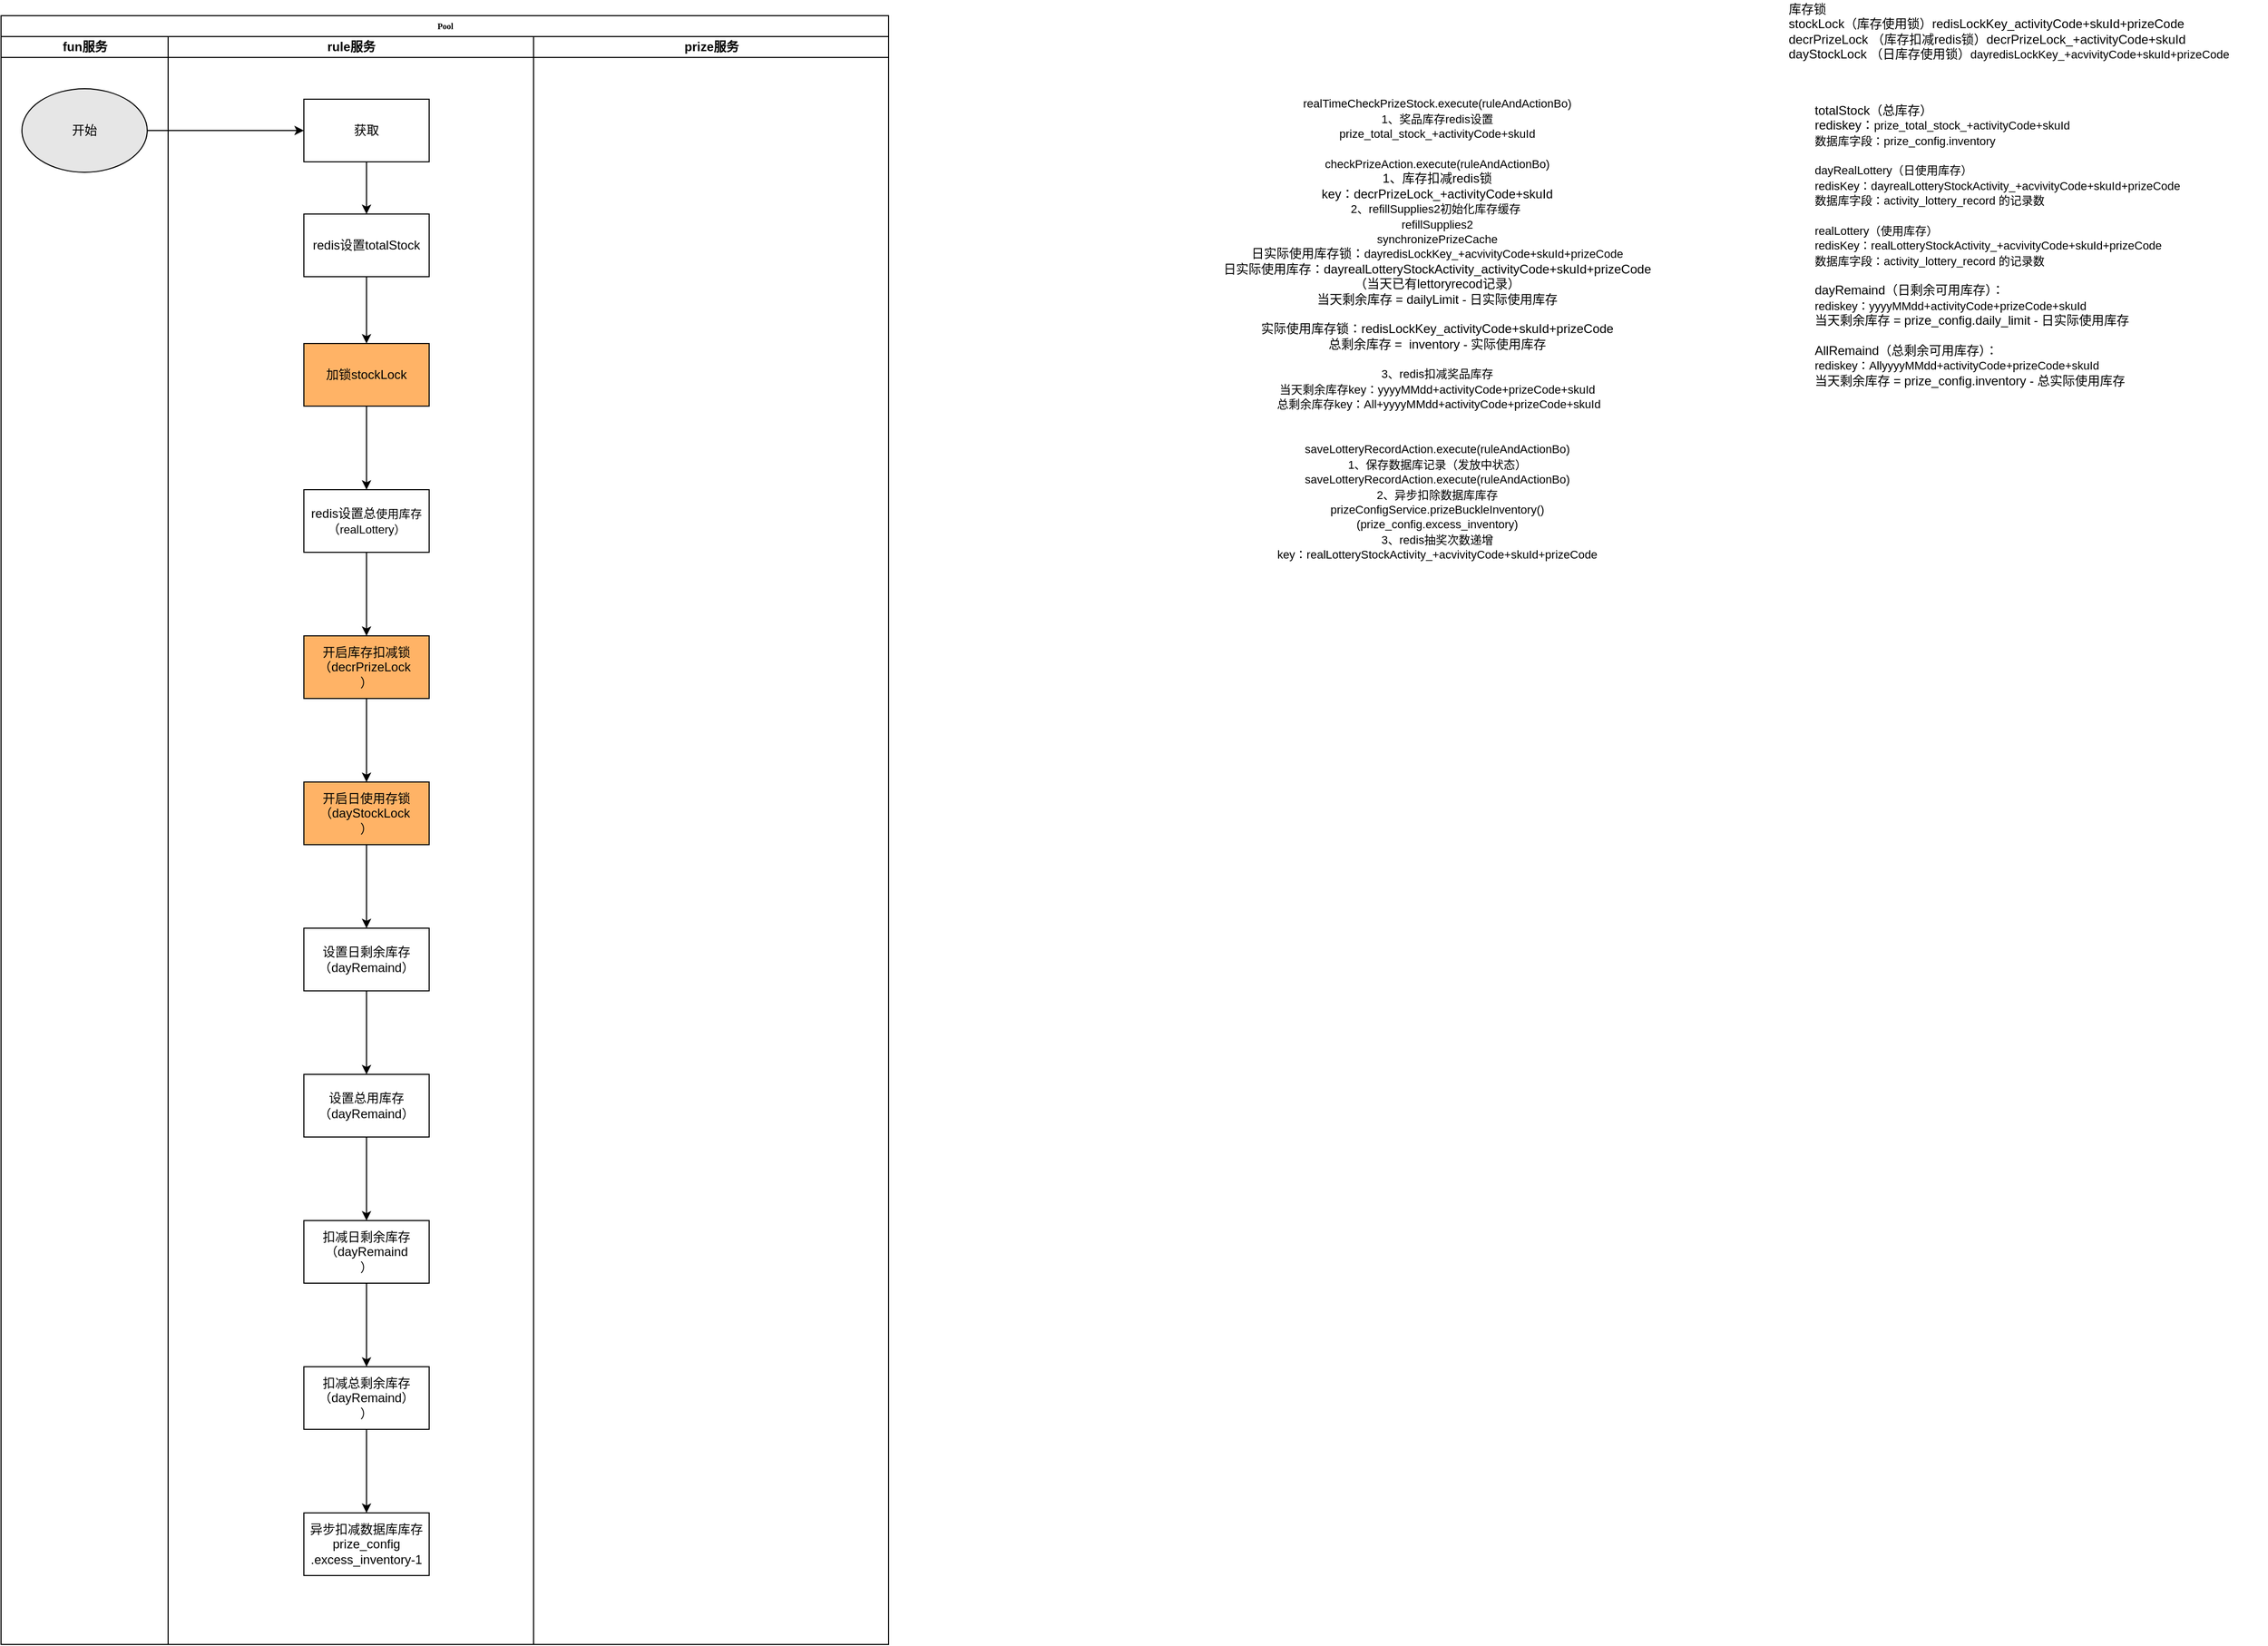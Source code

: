 <mxfile version="20.0.1" type="github">
  <diagram name="Page-1" id="74e2e168-ea6b-b213-b513-2b3c1d86103e">
    <mxGraphModel dx="1122" dy="424" grid="1" gridSize="10" guides="1" tooltips="1" connect="1" arrows="1" fold="1" page="1" pageScale="1" pageWidth="1100" pageHeight="850" background="none" math="0" shadow="0">
      <root>
        <mxCell id="0" />
        <mxCell id="1" parent="0" />
        <mxCell id="77e6c97f196da883-1" value="Pool" style="swimlane;html=1;childLayout=stackLayout;startSize=20;rounded=0;shadow=0;labelBackgroundColor=none;strokeWidth=1;fontFamily=Verdana;fontSize=8;align=center;" parent="1" vertex="1">
          <mxGeometry x="70" y="50" width="850" height="1560" as="geometry" />
        </mxCell>
        <mxCell id="77e6c97f196da883-2" value="fun服务" style="swimlane;html=1;startSize=20;" parent="77e6c97f196da883-1" vertex="1">
          <mxGeometry y="20" width="160" height="1540" as="geometry" />
        </mxCell>
        <mxCell id="H8gWmgWeNY98q9dUtouS-4" value="开始" style="ellipse;whiteSpace=wrap;html=1;fillColor=#E6E6E6;" vertex="1" parent="77e6c97f196da883-2">
          <mxGeometry x="20" y="50" width="120" height="80" as="geometry" />
        </mxCell>
        <mxCell id="77e6c97f196da883-3" value="rule服务" style="swimlane;html=1;startSize=20;" parent="77e6c97f196da883-1" vertex="1">
          <mxGeometry x="160" y="20" width="350" height="1540" as="geometry" />
        </mxCell>
        <mxCell id="H8gWmgWeNY98q9dUtouS-7" value="获取" style="whiteSpace=wrap;html=1;" vertex="1" parent="77e6c97f196da883-3">
          <mxGeometry x="130" y="60" width="120" height="60" as="geometry" />
        </mxCell>
        <mxCell id="H8gWmgWeNY98q9dUtouS-9" value="redis设置totalStock" style="whiteSpace=wrap;html=1;" vertex="1" parent="77e6c97f196da883-3">
          <mxGeometry x="130" y="170" width="120" height="60" as="geometry" />
        </mxCell>
        <mxCell id="H8gWmgWeNY98q9dUtouS-10" value="" style="edgeStyle=orthogonalEdgeStyle;rounded=0;orthogonalLoop=1;jettySize=auto;html=1;" edge="1" parent="77e6c97f196da883-3" source="H8gWmgWeNY98q9dUtouS-7" target="H8gWmgWeNY98q9dUtouS-9">
          <mxGeometry relative="1" as="geometry" />
        </mxCell>
        <mxCell id="77e6c97f196da883-4" value="prize服务" style="swimlane;html=1;startSize=20;" parent="77e6c97f196da883-1" vertex="1">
          <mxGeometry x="510" y="20" width="340" height="1540" as="geometry" />
        </mxCell>
        <mxCell id="H8gWmgWeNY98q9dUtouS-12" style="edgeStyle=orthogonalEdgeStyle;rounded=0;orthogonalLoop=1;jettySize=auto;html=1;entryX=0;entryY=0.5;entryDx=0;entryDy=0;" edge="1" parent="77e6c97f196da883-1" source="H8gWmgWeNY98q9dUtouS-4" target="H8gWmgWeNY98q9dUtouS-7">
          <mxGeometry relative="1" as="geometry" />
        </mxCell>
        <mxCell id="H8gWmgWeNY98q9dUtouS-11" value="&lt;span style=&quot;font-size: 11px; text-align: left; background-color: rgb(255, 255, 255);&quot;&gt;realTimeCheckPrizeStock.execute(ruleAndActionBo)&lt;/span&gt;&lt;br style=&quot;font-size: 11px; text-align: left;&quot;&gt;&lt;span style=&quot;font-size: 11px; text-align: left; background-color: rgb(255, 255, 255);&quot;&gt;1、奖品库存redis设置&lt;/span&gt;&lt;br style=&quot;font-size: 11px; text-align: left;&quot;&gt;&lt;span style=&quot;font-size: 11px; text-align: left;&quot;&gt;prize_total_stock_+activityCode+skuId&lt;br&gt;&lt;br&gt;&lt;/span&gt;&lt;div&gt;&lt;span style=&quot;font-size: 11px;&quot;&gt;checkPrizeAction.execute(ruleAndActionBo)&lt;/span&gt;&lt;/div&gt;&lt;div&gt;1、库存扣减redis锁&lt;br&gt;key：decrPrizeLock_+activityCode+skuId&lt;span style=&quot;font-size: 11px;&quot;&gt;&lt;br&gt;&lt;/span&gt;&lt;/div&gt;&lt;span style=&quot;font-size: 11px;&quot;&gt;2、refillSupplies2初始化库存缓存&amp;nbsp;&lt;/span&gt;&lt;br&gt;&lt;div&gt;&lt;span style=&quot;font-size: 11px;&quot;&gt;refillSupplies2&lt;/span&gt;&lt;/div&gt;&lt;div&gt;&lt;span style=&quot;font-size: 11px;&quot;&gt;synchronizePrizeCache&lt;/span&gt;&lt;/div&gt;日实际使用库存锁：&lt;span style=&quot;font-size: 11px;&quot;&gt;dayredisLockKey_+acvivityCode+skuId+prizeCode&lt;/span&gt;&lt;br&gt;日实际使用库存：dayrealLotteryStockActivity_activityCode+skuId+prizeCode&lt;br&gt;&lt;div&gt;（当天已有lettoryrecod记录）&lt;/div&gt;&lt;div&gt;当天剩余库存 =&amp;nbsp;dailyLimit - 日实际使用库存&lt;/div&gt;&lt;div&gt;&lt;br&gt;&lt;/div&gt;&lt;div&gt;实际使用库存锁：redisLockKey_activityCode+skuId+prizeCode&lt;br&gt;&lt;/div&gt;&lt;div&gt;总剩余库存 =&amp;nbsp;&amp;nbsp;inventory - 实际使用库存&lt;/div&gt;&lt;div&gt;&lt;br&gt;&lt;/div&gt;&lt;div&gt;&lt;span style=&quot;font-size: 11px;&quot;&gt;3、redis扣减奖品库存&lt;/span&gt;&lt;/div&gt;&lt;div&gt;&lt;span style=&quot;font-size: 11px;&quot;&gt;当天剩余库存key：yyyyMMdd+activityCode+prizeCode+skuId&lt;/span&gt;&lt;/div&gt;&lt;div&gt;&lt;span style=&quot;font-size: 11px;&quot;&gt;&amp;nbsp;总剩余库存key：All+yyyyMMdd+activityCode+prizeCode+skuId&lt;/span&gt;&lt;/div&gt;&lt;div&gt;&lt;span style=&quot;font-size: 11px;&quot;&gt;&amp;nbsp;&lt;/span&gt;&lt;/div&gt;&lt;div&gt;&lt;br style=&quot;font-size: 11px; text-align: left; background-color: rgb(255, 255, 255);&quot;&gt;&lt;/div&gt;&lt;div&gt;&lt;span style=&quot;font-size: 11px; text-align: left; background-color: rgb(255, 255, 255);&quot;&gt;saveLotteryRecordAction.execute(ruleAndActionBo)&lt;/span&gt;&lt;br style=&quot;font-size: 11px; text-align: left;&quot;&gt;&lt;span style=&quot;font-size: 11px; text-align: left; background-color: rgb(255, 255, 255);&quot;&gt;1、保存数据库记录（发放中状态）&lt;/span&gt;&lt;br style=&quot;font-size: 11px; text-align: left;&quot;&gt;&lt;span style=&quot;font-size: 11px; text-align: left;&quot;&gt;saveLotteryRecordAction.execute(ruleAndActionBo)&lt;/span&gt;&lt;br style=&quot;font-size: 11px; text-align: left;&quot;&gt;&lt;span style=&quot;font-size: 11px; text-align: left; background-color: rgb(255, 255, 255);&quot;&gt;2、异步扣除数据库库存&lt;/span&gt;&lt;br style=&quot;font-size: 11px; text-align: left;&quot;&gt;&lt;span style=&quot;font-size: 11px; text-align: left;&quot;&gt;prizeConfigService.prizeBuckleInventory()&lt;br&gt;&lt;/span&gt;&lt;span style=&quot;font-size: 11px; text-align: left; background-color: rgb(255, 255, 255);&quot;&gt;(prize_config.excess_inventory)&lt;/span&gt;&lt;br style=&quot;font-size: 11px; text-align: left;&quot;&gt;&lt;span style=&quot;font-size: 11px; text-align: left; background-color: rgb(255, 255, 255);&quot;&gt;3、redis抽奖次数递增&lt;/span&gt;&lt;br style=&quot;font-size: 11px; text-align: left;&quot;&gt;&lt;span style=&quot;font-size: 11px; text-align: left; background-color: rgb(255, 255, 255);&quot;&gt;key：realLotteryStockActivity_+acvivityCode+skuId+prizeCode&lt;/span&gt;&lt;br&gt;&lt;/div&gt;" style="text;html=1;align=center;verticalAlign=middle;resizable=0;points=[];autosize=1;strokeColor=none;fillColor=none;" vertex="1" parent="1">
          <mxGeometry x="1230" y="130" width="430" height="440" as="geometry" />
        </mxCell>
        <mxCell id="H8gWmgWeNY98q9dUtouS-14" value="totalStock（总库存）&lt;br&gt;&lt;span style=&quot;&quot;&gt;	&lt;/span&gt;&lt;span style=&quot;&quot;&gt;	&lt;/span&gt;rediskey：&lt;span style=&quot;font-size: 11px;&quot;&gt;prize_total_stock_+activityCode+skuId&lt;br&gt;&lt;span style=&quot;&quot;&gt;	&lt;/span&gt;&lt;span style=&quot;&quot;&gt;	&lt;/span&gt;数据库字段：prize_config.inventory&lt;br&gt;&lt;/span&gt;&lt;span style=&quot;font-size: 11px; background-color: rgb(255, 255, 255);&quot;&gt;&lt;br&gt;&lt;/span&gt;&lt;span style=&quot;font-size: 11px;&quot;&gt;dayRealLottery（日使用库存）&lt;br&gt;&lt;/span&gt;&lt;span style=&quot;font-size: 11px; background-color: rgb(255, 255, 255);&quot;&gt;redisKey：dayrealLotteryStockActivity_+acvivityCode+skuId+prizeCode&lt;br&gt;数据库字段：activity_lottery_record 的记录数&lt;br&gt;&lt;/span&gt;&lt;span style=&quot;font-size: 11px; background-color: rgb(255, 255, 255);&quot;&gt;&lt;br&gt;&lt;/span&gt;&lt;span style=&quot;font-size: 11px;&quot;&gt;realLottery（使用库存）&lt;br&gt;&lt;/span&gt;&lt;span style=&quot;font-size: 11px; background-color: rgb(255, 255, 255);&quot;&gt;redisKey：realLotteryStockActivity_+acvivityCode+skuId+prizeCode&lt;br&gt;数据库字段：activity_lottery_record 的记录数&lt;/span&gt;&lt;span style=&quot;font-size: 11px; background-color: rgb(255, 255, 255);&quot;&gt;&lt;br&gt;&lt;br&gt;&lt;/span&gt;&lt;span style=&quot;text-align: center;&quot;&gt;dayRemaind（日剩余可用库存）：&lt;br&gt;&lt;/span&gt;&lt;span style=&quot;font-size: 11px; background-color: rgb(255, 255, 255);&quot;&gt;rediskey：&lt;/span&gt;&lt;span style=&quot;font-size: 11px; text-align: center;&quot;&gt;yyyyMMdd+activityCode+prizeCode+skuId&lt;/span&gt;&lt;span style=&quot;text-align: center;&quot;&gt;&lt;br&gt;&lt;/span&gt;&lt;span style=&quot;text-align: center;&quot;&gt;当天剩余库存 = prize_config.daily_limit - 日实际使用库存&lt;br&gt;&lt;/span&gt;&lt;span style=&quot;font-size: 11px; background-color: rgb(255, 255, 255);&quot;&gt;&lt;br&gt;&lt;/span&gt;&lt;span style=&quot;text-align: center;&quot;&gt;All&lt;/span&gt;&lt;span style=&quot;text-align: center;&quot;&gt;Remaind&lt;/span&gt;&lt;span style=&quot;text-align: center;&quot;&gt;（总剩余可用库存）：&lt;br&gt;&lt;/span&gt;&lt;span style=&quot;font-size: 11px; background-color: rgb(255, 255, 255);&quot;&gt;rediskey：All&lt;/span&gt;&lt;span style=&quot;font-size: 11px; text-align: center;&quot;&gt;yyyyMMdd+activityCode+prizeCode+skuId&lt;/span&gt;&lt;span style=&quot;text-align: center;&quot;&gt;&lt;br&gt;&lt;/span&gt;&lt;span style=&quot;text-align: center;&quot;&gt;当天剩余库存 = prize_config.inventory - 总实际使用库存&lt;/span&gt;&lt;span style=&quot;font-size: 11px; background-color: rgb(255, 255, 255);&quot;&gt;&lt;br&gt;&lt;/span&gt;" style="text;html=1;align=left;verticalAlign=middle;resizable=0;points=[];autosize=1;strokeColor=none;fillColor=none;" vertex="1" parent="1">
          <mxGeometry x="1805" y="135" width="400" height="270" as="geometry" />
        </mxCell>
        <mxCell id="H8gWmgWeNY98q9dUtouS-15" value="&lt;span style=&quot;&quot;&gt;	&lt;/span&gt;&lt;span style=&quot;&quot;&gt;	&lt;/span&gt;&lt;span style=&quot;&quot;&gt;	&lt;/span&gt;&lt;span style=&quot;&quot;&gt;	&lt;/span&gt;&lt;span style=&quot;&quot;&gt;	&lt;/span&gt;&lt;span style=&quot;&quot;&gt;	&lt;/span&gt;库存锁&lt;br&gt;stockLock（库存使用锁）redisLockKey_activityCode+skuId+prizeCode&lt;br&gt;decrPrizeLock （库存扣减redis锁）decrPrizeLock_+activityCode+skuId&lt;br&gt;dayStockLock （日库存使用锁）&lt;span style=&quot;font-size: 11px; text-align: center;&quot;&gt;dayredisLockKey_+acvivityCode+skuId+prizeCode&lt;/span&gt;" style="text;html=1;align=left;verticalAlign=middle;resizable=0;points=[];autosize=1;strokeColor=none;fillColor=none;" vertex="1" parent="1">
          <mxGeometry x="1780" y="35" width="460" height="60" as="geometry" />
        </mxCell>
        <mxCell id="H8gWmgWeNY98q9dUtouS-19" value="" style="edgeStyle=orthogonalEdgeStyle;rounded=0;orthogonalLoop=1;jettySize=auto;html=1;" edge="1" parent="1" source="H8gWmgWeNY98q9dUtouS-16" target="H8gWmgWeNY98q9dUtouS-18">
          <mxGeometry relative="1" as="geometry" />
        </mxCell>
        <mxCell id="H8gWmgWeNY98q9dUtouS-16" value="加锁&lt;span style=&quot;&quot;&gt;stockLock&lt;/span&gt;" style="whiteSpace=wrap;html=1;fillColor=#FFB366;" vertex="1" parent="1">
          <mxGeometry x="360" y="364" width="120" height="60" as="geometry" />
        </mxCell>
        <mxCell id="H8gWmgWeNY98q9dUtouS-17" value="" style="edgeStyle=orthogonalEdgeStyle;rounded=0;orthogonalLoop=1;jettySize=auto;html=1;" edge="1" parent="1" source="H8gWmgWeNY98q9dUtouS-9" target="H8gWmgWeNY98q9dUtouS-16">
          <mxGeometry relative="1" as="geometry" />
        </mxCell>
        <mxCell id="H8gWmgWeNY98q9dUtouS-21" value="" style="edgeStyle=orthogonalEdgeStyle;rounded=0;orthogonalLoop=1;jettySize=auto;html=1;" edge="1" parent="1" source="H8gWmgWeNY98q9dUtouS-18" target="H8gWmgWeNY98q9dUtouS-20">
          <mxGeometry relative="1" as="geometry" />
        </mxCell>
        <mxCell id="H8gWmgWeNY98q9dUtouS-18" value="redis设置总&lt;span style=&quot;font-size: 11px; text-align: left;&quot;&gt;使用库存&lt;/span&gt;（&lt;span style=&quot;font-size: 11px; text-align: left;&quot;&gt;realLottery）&lt;/span&gt;" style="whiteSpace=wrap;html=1;" vertex="1" parent="1">
          <mxGeometry x="360" y="504" width="120" height="60" as="geometry" />
        </mxCell>
        <mxCell id="H8gWmgWeNY98q9dUtouS-23" value="" style="edgeStyle=orthogonalEdgeStyle;rounded=0;orthogonalLoop=1;jettySize=auto;html=1;" edge="1" parent="1" source="H8gWmgWeNY98q9dUtouS-20" target="H8gWmgWeNY98q9dUtouS-22">
          <mxGeometry relative="1" as="geometry" />
        </mxCell>
        <mxCell id="H8gWmgWeNY98q9dUtouS-20" value="开启库存扣减锁（&lt;span style=&quot;text-align: left;&quot;&gt;decrPrizeLock&amp;nbsp;&lt;/span&gt;&lt;br&gt;）" style="whiteSpace=wrap;html=1;fillColor=#FFB366;" vertex="1" parent="1">
          <mxGeometry x="360" y="644" width="120" height="60" as="geometry" />
        </mxCell>
        <mxCell id="H8gWmgWeNY98q9dUtouS-25" value="" style="edgeStyle=orthogonalEdgeStyle;rounded=0;orthogonalLoop=1;jettySize=auto;html=1;" edge="1" parent="1" source="H8gWmgWeNY98q9dUtouS-22" target="H8gWmgWeNY98q9dUtouS-24">
          <mxGeometry relative="1" as="geometry" />
        </mxCell>
        <mxCell id="H8gWmgWeNY98q9dUtouS-22" value="开启日使用存锁（&lt;span style=&quot;text-align: left;&quot;&gt;dayStockLock&amp;nbsp;&lt;/span&gt;&lt;br&gt;）" style="whiteSpace=wrap;html=1;fillColor=#FFB366;" vertex="1" parent="1">
          <mxGeometry x="360" y="784" width="120" height="60" as="geometry" />
        </mxCell>
        <mxCell id="H8gWmgWeNY98q9dUtouS-27" value="" style="edgeStyle=orthogonalEdgeStyle;rounded=0;orthogonalLoop=1;jettySize=auto;html=1;" edge="1" parent="1" source="H8gWmgWeNY98q9dUtouS-24" target="H8gWmgWeNY98q9dUtouS-26">
          <mxGeometry relative="1" as="geometry" />
        </mxCell>
        <mxCell id="H8gWmgWeNY98q9dUtouS-24" value="设置日剩余库存（&lt;span style=&quot;&quot;&gt;dayRemaind&lt;/span&gt;）" style="whiteSpace=wrap;html=1;fillColor=#FFFFFF;" vertex="1" parent="1">
          <mxGeometry x="360" y="924" width="120" height="60" as="geometry" />
        </mxCell>
        <mxCell id="H8gWmgWeNY98q9dUtouS-29" value="" style="edgeStyle=orthogonalEdgeStyle;rounded=0;orthogonalLoop=1;jettySize=auto;html=1;" edge="1" parent="1" source="H8gWmgWeNY98q9dUtouS-26" target="H8gWmgWeNY98q9dUtouS-28">
          <mxGeometry relative="1" as="geometry" />
        </mxCell>
        <mxCell id="H8gWmgWeNY98q9dUtouS-26" value="&lt;span style=&quot;&quot;&gt;设置总用库存（&lt;/span&gt;&lt;span style=&quot;&quot;&gt;dayRemaind&lt;/span&gt;&lt;span style=&quot;&quot;&gt;）&lt;/span&gt;" style="whiteSpace=wrap;html=1;fillColor=#FFFFFF;" vertex="1" parent="1">
          <mxGeometry x="360" y="1064" width="120" height="60" as="geometry" />
        </mxCell>
        <mxCell id="H8gWmgWeNY98q9dUtouS-31" value="" style="edgeStyle=orthogonalEdgeStyle;rounded=0;orthogonalLoop=1;jettySize=auto;html=1;" edge="1" parent="1" source="H8gWmgWeNY98q9dUtouS-28" target="H8gWmgWeNY98q9dUtouS-30">
          <mxGeometry relative="1" as="geometry" />
        </mxCell>
        <mxCell id="H8gWmgWeNY98q9dUtouS-28" value="扣减日剩余库存（dayRemaind&lt;br&gt;）" style="whiteSpace=wrap;html=1;fillColor=#FFFFFF;" vertex="1" parent="1">
          <mxGeometry x="360" y="1204" width="120" height="60" as="geometry" />
        </mxCell>
        <mxCell id="H8gWmgWeNY98q9dUtouS-33" value="" style="edgeStyle=orthogonalEdgeStyle;rounded=0;orthogonalLoop=1;jettySize=auto;html=1;" edge="1" parent="1" source="H8gWmgWeNY98q9dUtouS-30" target="H8gWmgWeNY98q9dUtouS-32">
          <mxGeometry relative="1" as="geometry" />
        </mxCell>
        <mxCell id="H8gWmgWeNY98q9dUtouS-30" value="扣减总剩余库存（dayRemaind）&lt;br&gt;）" style="whiteSpace=wrap;html=1;fillColor=#FFFFFF;" vertex="1" parent="1">
          <mxGeometry x="360" y="1344" width="120" height="60" as="geometry" />
        </mxCell>
        <mxCell id="H8gWmgWeNY98q9dUtouS-32" value="异步扣减数据库库存&lt;br&gt;prize_config&lt;br&gt;.excess_inventory-1" style="whiteSpace=wrap;html=1;fillColor=#FFFFFF;" vertex="1" parent="1">
          <mxGeometry x="360" y="1484" width="120" height="60" as="geometry" />
        </mxCell>
      </root>
    </mxGraphModel>
  </diagram>
</mxfile>

